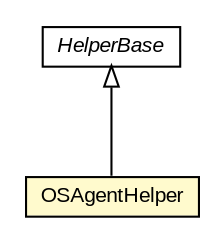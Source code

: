 #!/usr/local/bin/dot
#
# Class diagram 
# Generated by UMLGraph version R5_6-24-gf6e263 (http://www.umlgraph.org/)
#

digraph G {
	edge [fontname="arial",fontsize=10,labelfontname="arial",labelfontsize=10];
	node [fontname="arial",fontsize=10,shape=plaintext];
	nodesep=0.25;
	ranksep=0.5;
	// org.miloss.fgsms.agentcore.OSAgentHelper
	c833598 [label=<<table title="org.miloss.fgsms.agentcore.OSAgentHelper" border="0" cellborder="1" cellspacing="0" cellpadding="2" port="p" bgcolor="lemonChiffon" href="./OSAgentHelper.html">
		<tr><td><table border="0" cellspacing="0" cellpadding="1">
<tr><td align="center" balign="center"> OSAgentHelper </td></tr>
		</table></td></tr>
		</table>>, URL="./OSAgentHelper.html", fontname="arial", fontcolor="black", fontsize=10.0];
	// org.miloss.fgsms.agentcore.HelperBase
	c833606 [label=<<table title="org.miloss.fgsms.agentcore.HelperBase" border="0" cellborder="1" cellspacing="0" cellpadding="2" port="p" href="./HelperBase.html">
		<tr><td><table border="0" cellspacing="0" cellpadding="1">
<tr><td align="center" balign="center"><font face="arial italic"> HelperBase </font></td></tr>
		</table></td></tr>
		</table>>, URL="./HelperBase.html", fontname="arial", fontcolor="black", fontsize=10.0];
	//org.miloss.fgsms.agentcore.OSAgentHelper extends org.miloss.fgsms.agentcore.HelperBase
	c833606:p -> c833598:p [dir=back,arrowtail=empty];
}

